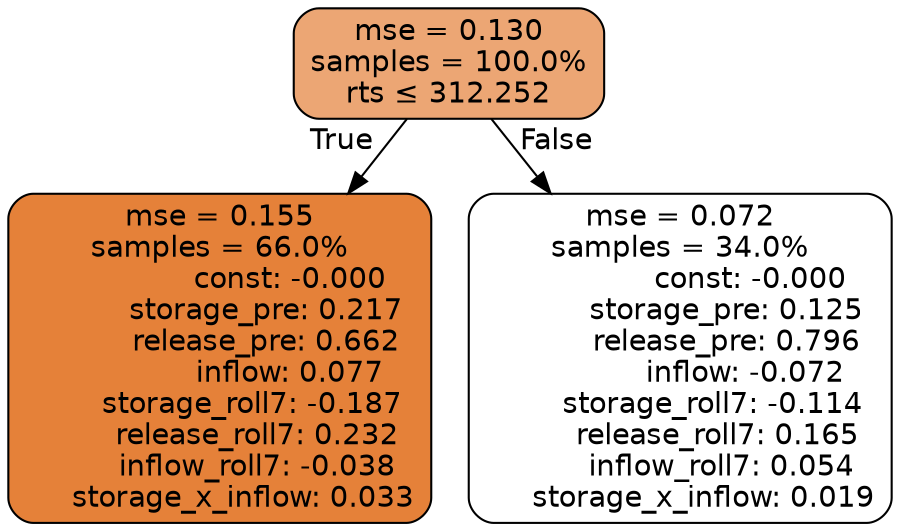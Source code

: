digraph tree {
bgcolor="transparent"
node [shape=rectangle, style="filled, rounded", color="black", fontname=helvetica] ;
edge [fontname=helvetica] ;
	"0" [label="mse = 0.130
samples = 100.0%
rts &le; 312.252", fillcolor="#eca674"]
	"1" [label="mse = 0.155
samples = 66.0%
               const: -0.000
          storage_pre: 0.217
          release_pre: 0.662
               inflow: 0.077
       storage_roll7: -0.187
        release_roll7: 0.232
        inflow_roll7: -0.038
     storage_x_inflow: 0.033", fillcolor="#e58139"]
	"2" [label="mse = 0.072
samples = 34.0%
               const: -0.000
          storage_pre: 0.125
          release_pre: 0.796
              inflow: -0.072
       storage_roll7: -0.114
        release_roll7: 0.165
         inflow_roll7: 0.054
     storage_x_inflow: 0.019", fillcolor="#ffffff"]

	"0" -> "1" [labeldistance=2.5, labelangle=45, headlabel="True"]
	"0" -> "2" [labeldistance=2.5, labelangle=-45, headlabel="False"]
}